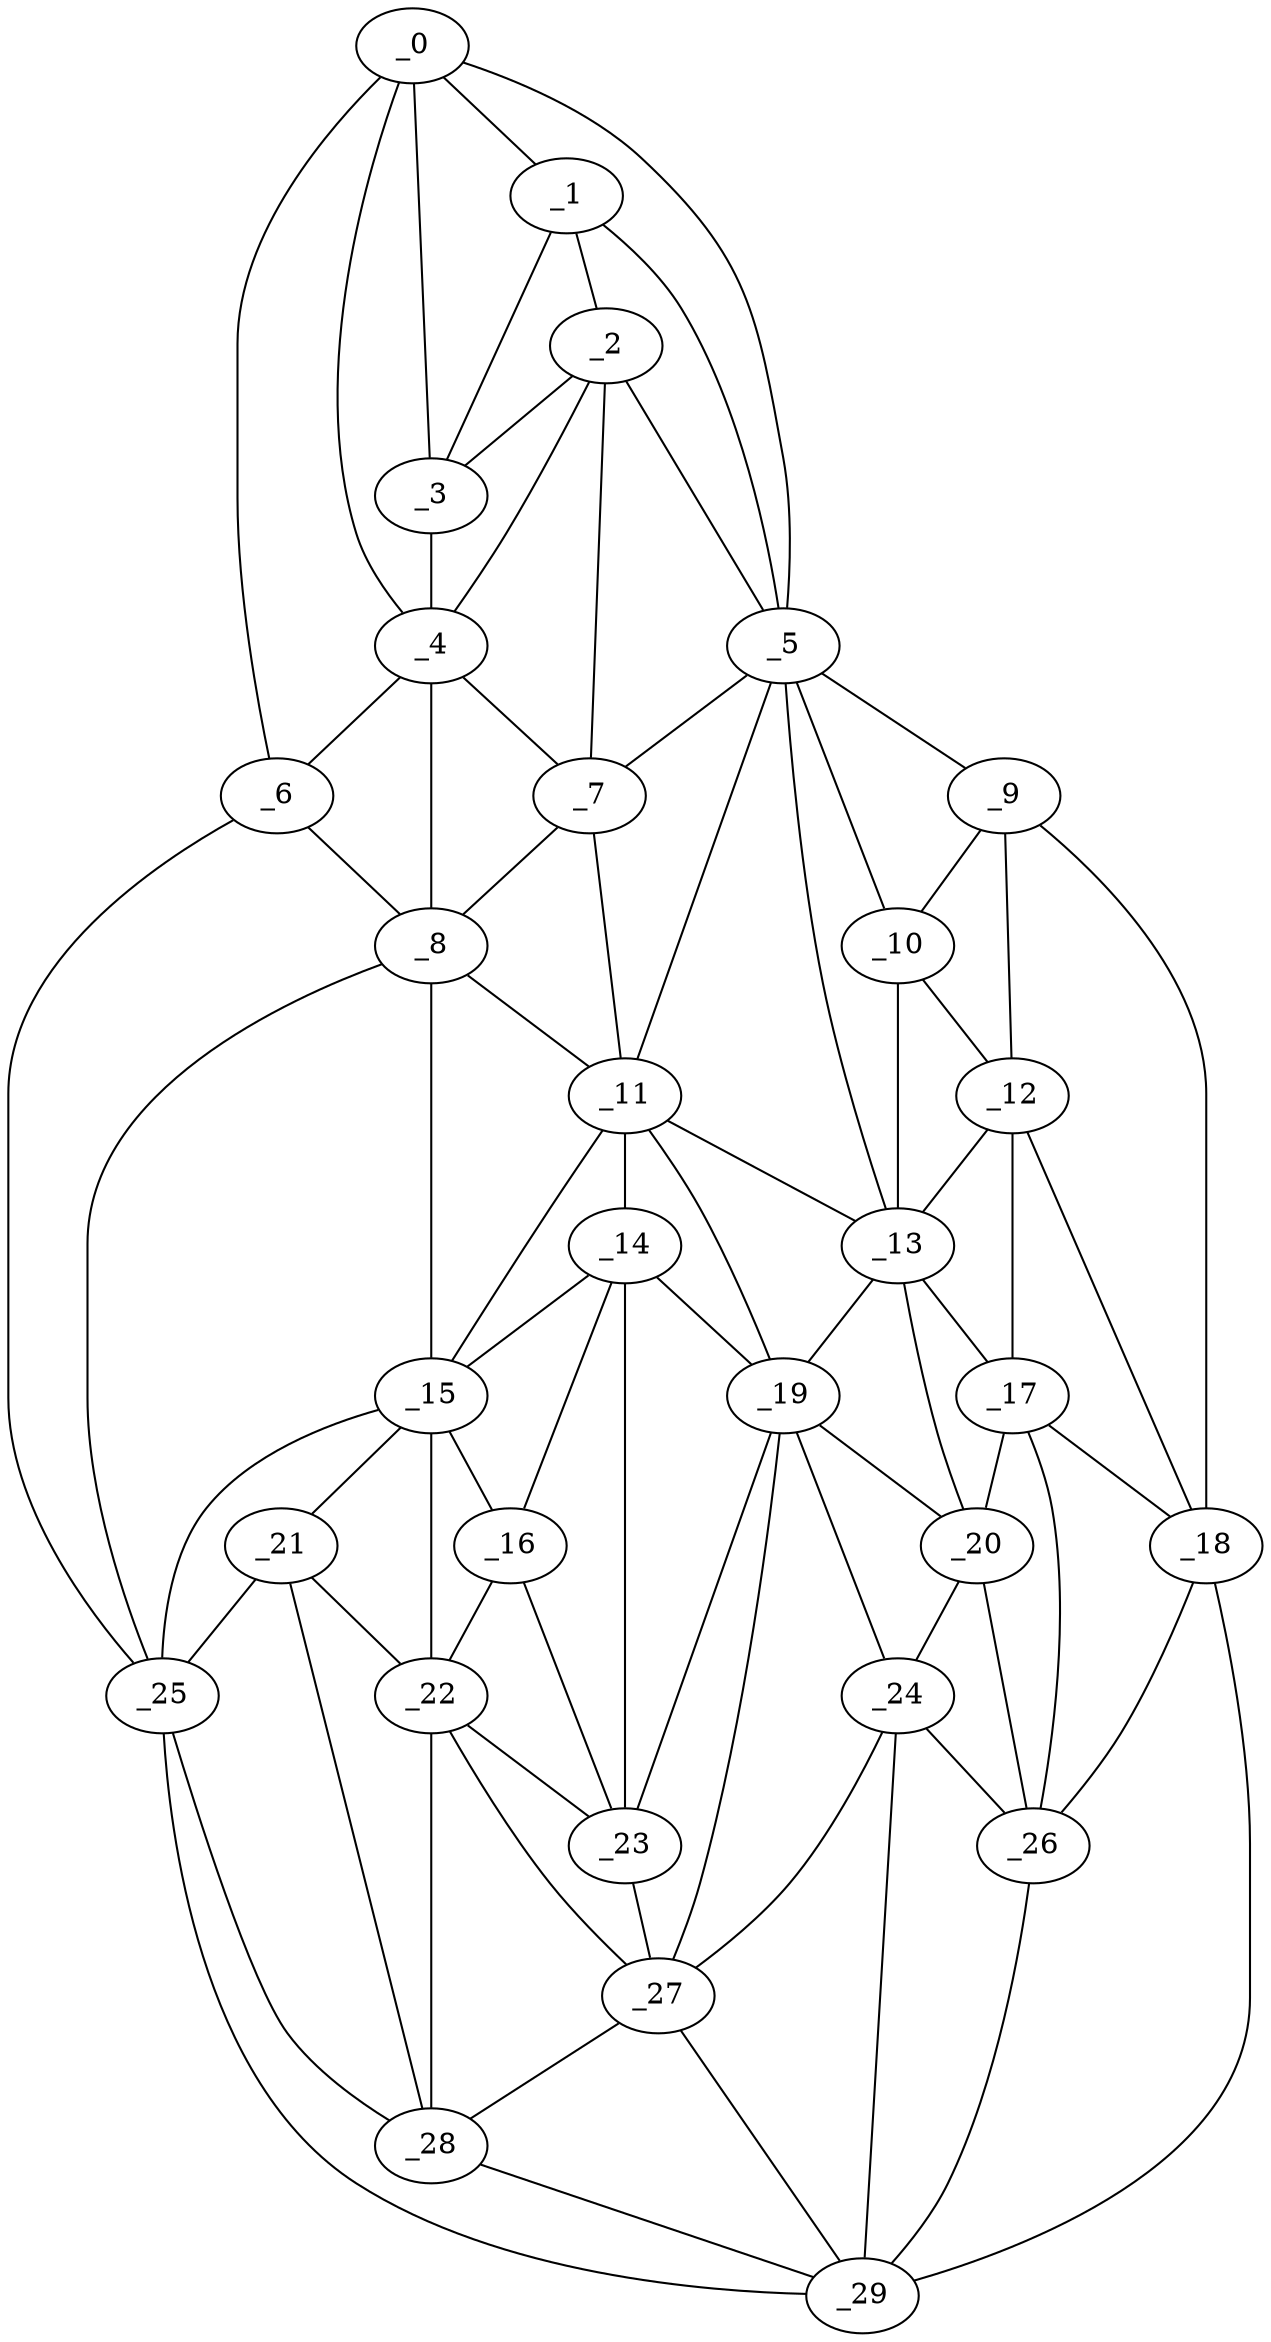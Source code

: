 graph "obj89__0.gxl" {
	_0	 [x=13,
		y=11];
	_1	 [x=21,
		y=37];
	_0 -- _1	 [valence=1];
	_3	 [x=27,
		y=37];
	_0 -- _3	 [valence=2];
	_4	 [x=34,
		y=35];
	_0 -- _4	 [valence=1];
	_5	 [x=35,
		y=97];
	_0 -- _5	 [valence=1];
	_6	 [x=44,
		y=5];
	_0 -- _6	 [valence=1];
	_2	 [x=26,
		y=40];
	_1 -- _2	 [valence=1];
	_1 -- _3	 [valence=2];
	_1 -- _5	 [valence=2];
	_2 -- _3	 [valence=2];
	_2 -- _4	 [valence=1];
	_2 -- _5	 [valence=1];
	_7	 [x=44,
		y=41];
	_2 -- _7	 [valence=2];
	_3 -- _4	 [valence=2];
	_4 -- _6	 [valence=2];
	_4 -- _7	 [valence=2];
	_8	 [x=51,
		y=13];
	_4 -- _8	 [valence=2];
	_5 -- _7	 [valence=2];
	_9	 [x=52,
		y=124];
	_5 -- _9	 [valence=1];
	_10	 [x=55,
		y=107];
	_5 -- _10	 [valence=2];
	_11	 [x=60,
		y=42];
	_5 -- _11	 [valence=2];
	_13	 [x=66,
		y=98];
	_5 -- _13	 [valence=2];
	_6 -- _8	 [valence=2];
	_25	 [x=91,
		y=13];
	_6 -- _25	 [valence=1];
	_7 -- _8	 [valence=2];
	_7 -- _11	 [valence=1];
	_8 -- _11	 [valence=2];
	_15	 [x=75,
		y=26];
	_8 -- _15	 [valence=1];
	_8 -- _25	 [valence=1];
	_9 -- _10	 [valence=1];
	_12	 [x=64,
		y=118];
	_9 -- _12	 [valence=2];
	_18	 [x=79,
		y=117];
	_9 -- _18	 [valence=1];
	_10 -- _12	 [valence=1];
	_10 -- _13	 [valence=2];
	_11 -- _13	 [valence=2];
	_14	 [x=72,
		y=40];
	_11 -- _14	 [valence=2];
	_11 -- _15	 [valence=2];
	_19	 [x=84,
		y=66];
	_11 -- _19	 [valence=2];
	_12 -- _13	 [valence=2];
	_17	 [x=78,
		y=110];
	_12 -- _17	 [valence=2];
	_12 -- _18	 [valence=2];
	_13 -- _17	 [valence=1];
	_13 -- _19	 [valence=2];
	_20	 [x=84,
		y=79];
	_13 -- _20	 [valence=2];
	_14 -- _15	 [valence=1];
	_16	 [x=77,
		y=36];
	_14 -- _16	 [valence=2];
	_14 -- _19	 [valence=2];
	_23	 [x=87,
		y=43];
	_14 -- _23	 [valence=2];
	_15 -- _16	 [valence=2];
	_21	 [x=87,
		y=21];
	_15 -- _21	 [valence=1];
	_22	 [x=87,
		y=31];
	_15 -- _22	 [valence=2];
	_15 -- _25	 [valence=2];
	_16 -- _22	 [valence=2];
	_16 -- _23	 [valence=2];
	_17 -- _18	 [valence=1];
	_17 -- _20	 [valence=2];
	_26	 [x=91,
		y=81];
	_17 -- _26	 [valence=1];
	_18 -- _26	 [valence=2];
	_29	 [x=114,
		y=27];
	_18 -- _29	 [valence=1];
	_19 -- _20	 [valence=2];
	_19 -- _23	 [valence=2];
	_24	 [x=90,
		y=74];
	_19 -- _24	 [valence=1];
	_27	 [x=95,
		y=43];
	_19 -- _27	 [valence=2];
	_20 -- _24	 [valence=2];
	_20 -- _26	 [valence=1];
	_21 -- _22	 [valence=2];
	_21 -- _25	 [valence=2];
	_28	 [x=102,
		y=24];
	_21 -- _28	 [valence=1];
	_22 -- _23	 [valence=2];
	_22 -- _27	 [valence=2];
	_22 -- _28	 [valence=2];
	_23 -- _27	 [valence=1];
	_24 -- _26	 [valence=2];
	_24 -- _27	 [valence=2];
	_24 -- _29	 [valence=2];
	_25 -- _28	 [valence=2];
	_25 -- _29	 [valence=1];
	_26 -- _29	 [valence=1];
	_27 -- _28	 [valence=1];
	_27 -- _29	 [valence=2];
	_28 -- _29	 [valence=1];
}
